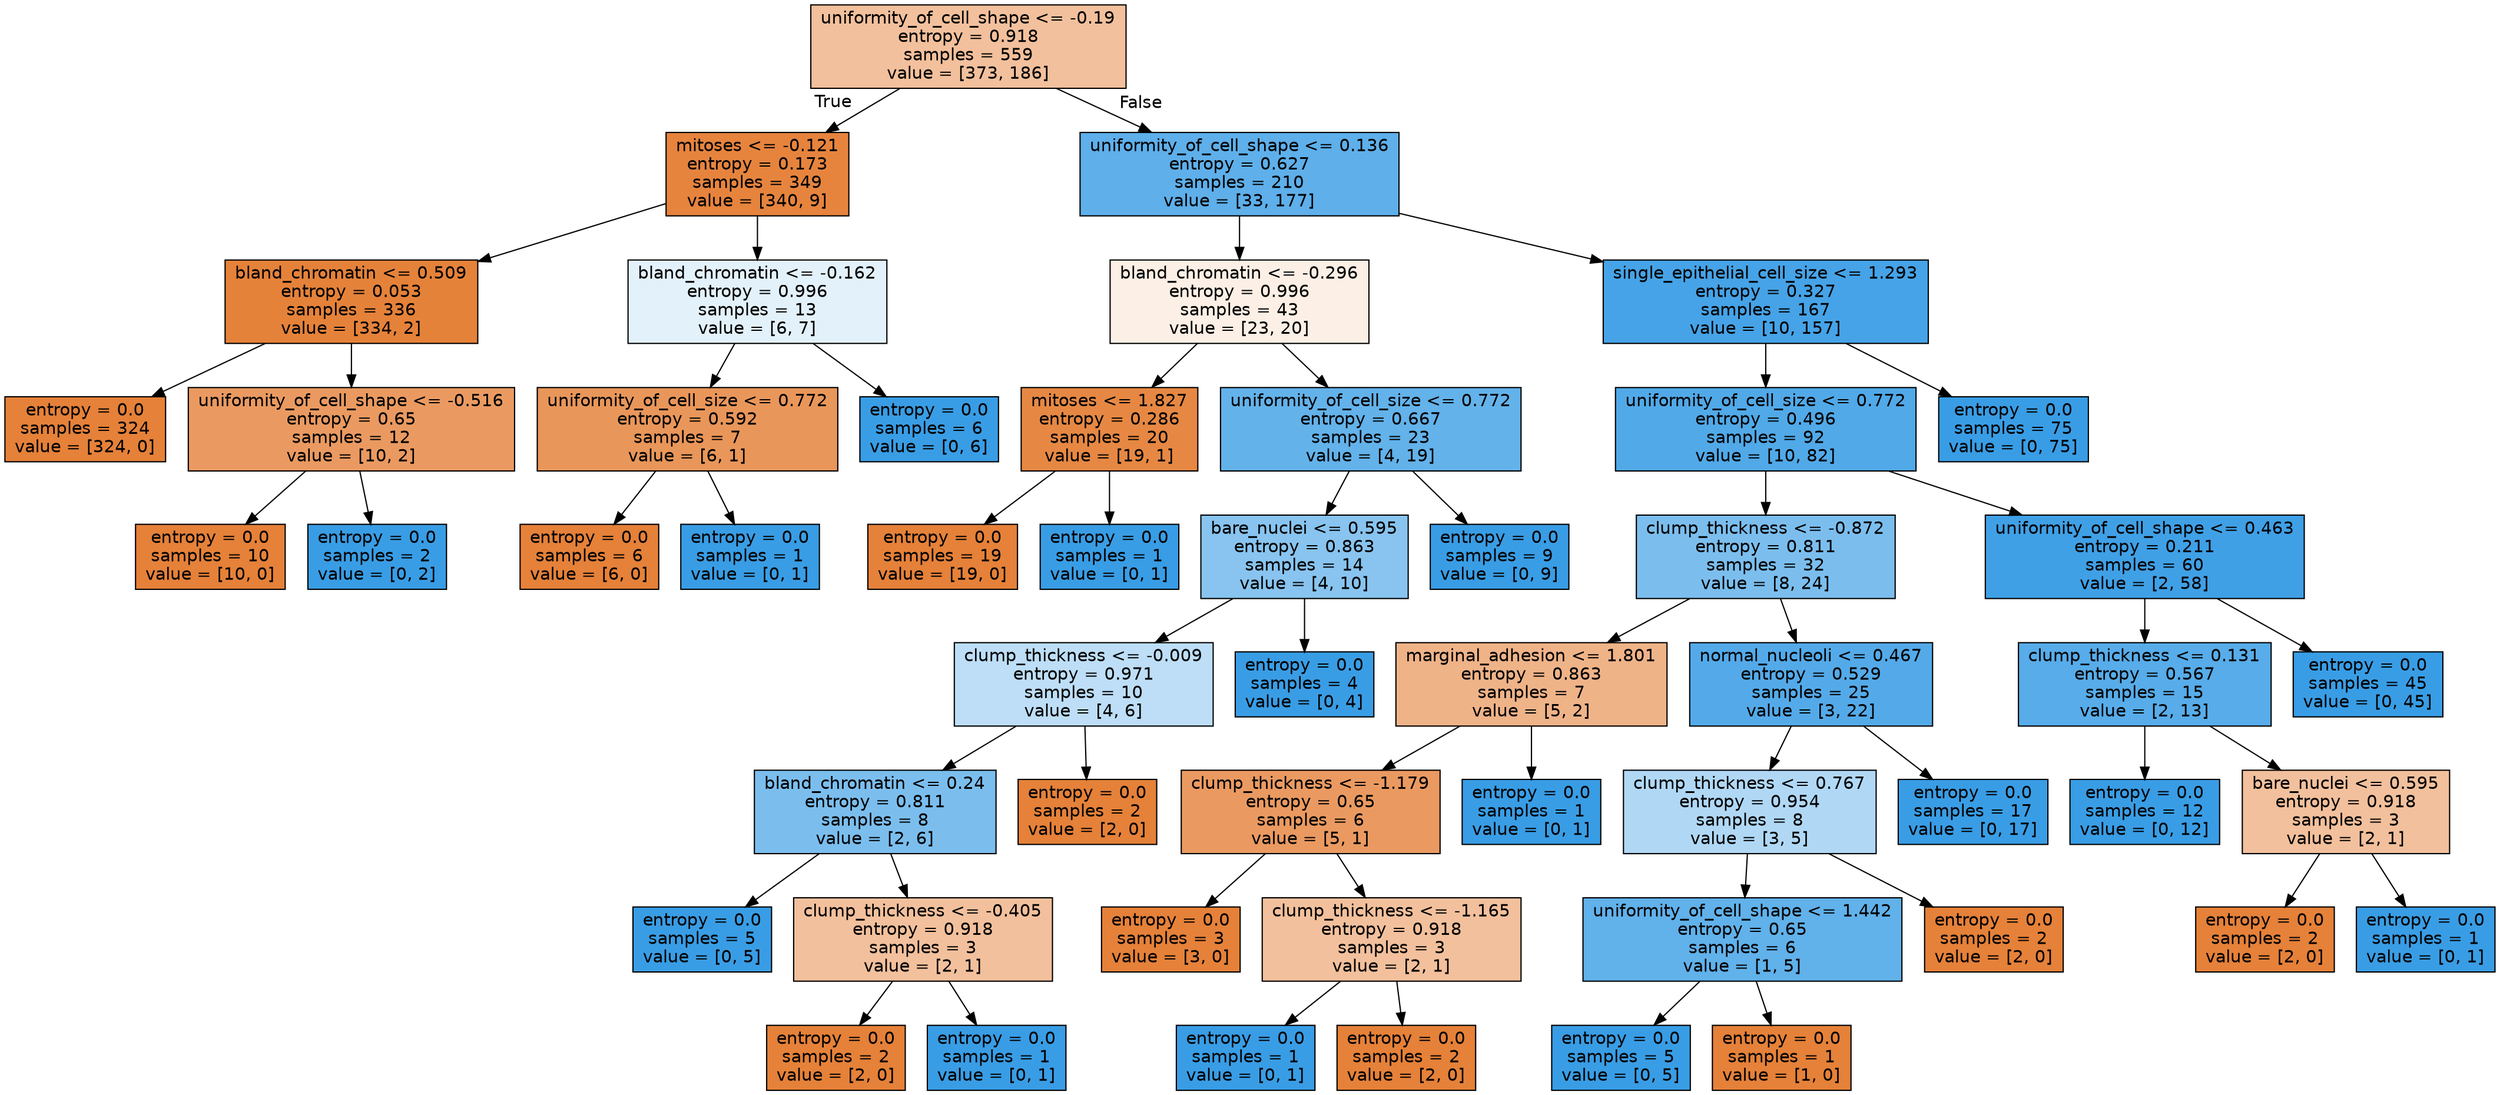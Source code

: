 digraph Tree {
node [shape=box, style="filled", color="black", fontname="helvetica"] ;
edge [fontname="helvetica"] ;
0 [label="uniformity_of_cell_shape <= -0.19\nentropy = 0.918\nsamples = 559\nvalue = [373, 186]", fillcolor="#f2c09c"] ;
1 [label="mitoses <= -0.121\nentropy = 0.173\nsamples = 349\nvalue = [340, 9]", fillcolor="#e6843e"] ;
0 -> 1 [labeldistance=2.5, labelangle=45, headlabel="True"] ;
2 [label="bland_chromatin <= 0.509\nentropy = 0.053\nsamples = 336\nvalue = [334, 2]", fillcolor="#e5823a"] ;
1 -> 2 ;
3 [label="entropy = 0.0\nsamples = 324\nvalue = [324, 0]", fillcolor="#e58139"] ;
2 -> 3 ;
4 [label="uniformity_of_cell_shape <= -0.516\nentropy = 0.65\nsamples = 12\nvalue = [10, 2]", fillcolor="#ea9a61"] ;
2 -> 4 ;
5 [label="entropy = 0.0\nsamples = 10\nvalue = [10, 0]", fillcolor="#e58139"] ;
4 -> 5 ;
6 [label="entropy = 0.0\nsamples = 2\nvalue = [0, 2]", fillcolor="#399de5"] ;
4 -> 6 ;
7 [label="bland_chromatin <= -0.162\nentropy = 0.996\nsamples = 13\nvalue = [6, 7]", fillcolor="#e3f1fb"] ;
1 -> 7 ;
8 [label="uniformity_of_cell_size <= 0.772\nentropy = 0.592\nsamples = 7\nvalue = [6, 1]", fillcolor="#e9965a"] ;
7 -> 8 ;
9 [label="entropy = 0.0\nsamples = 6\nvalue = [6, 0]", fillcolor="#e58139"] ;
8 -> 9 ;
10 [label="entropy = 0.0\nsamples = 1\nvalue = [0, 1]", fillcolor="#399de5"] ;
8 -> 10 ;
11 [label="entropy = 0.0\nsamples = 6\nvalue = [0, 6]", fillcolor="#399de5"] ;
7 -> 11 ;
12 [label="uniformity_of_cell_shape <= 0.136\nentropy = 0.627\nsamples = 210\nvalue = [33, 177]", fillcolor="#5eafea"] ;
0 -> 12 [labeldistance=2.5, labelangle=-45, headlabel="False"] ;
13 [label="bland_chromatin <= -0.296\nentropy = 0.996\nsamples = 43\nvalue = [23, 20]", fillcolor="#fcefe5"] ;
12 -> 13 ;
14 [label="mitoses <= 1.827\nentropy = 0.286\nsamples = 20\nvalue = [19, 1]", fillcolor="#e68843"] ;
13 -> 14 ;
15 [label="entropy = 0.0\nsamples = 19\nvalue = [19, 0]", fillcolor="#e58139"] ;
14 -> 15 ;
16 [label="entropy = 0.0\nsamples = 1\nvalue = [0, 1]", fillcolor="#399de5"] ;
14 -> 16 ;
17 [label="uniformity_of_cell_size <= 0.772\nentropy = 0.667\nsamples = 23\nvalue = [4, 19]", fillcolor="#63b2ea"] ;
13 -> 17 ;
18 [label="bare_nuclei <= 0.595\nentropy = 0.863\nsamples = 14\nvalue = [4, 10]", fillcolor="#88c4ef"] ;
17 -> 18 ;
19 [label="clump_thickness <= -0.009\nentropy = 0.971\nsamples = 10\nvalue = [4, 6]", fillcolor="#bddef6"] ;
18 -> 19 ;
20 [label="bland_chromatin <= 0.24\nentropy = 0.811\nsamples = 8\nvalue = [2, 6]", fillcolor="#7bbeee"] ;
19 -> 20 ;
21 [label="entropy = 0.0\nsamples = 5\nvalue = [0, 5]", fillcolor="#399de5"] ;
20 -> 21 ;
22 [label="clump_thickness <= -0.405\nentropy = 0.918\nsamples = 3\nvalue = [2, 1]", fillcolor="#f2c09c"] ;
20 -> 22 ;
23 [label="entropy = 0.0\nsamples = 2\nvalue = [2, 0]", fillcolor="#e58139"] ;
22 -> 23 ;
24 [label="entropy = 0.0\nsamples = 1\nvalue = [0, 1]", fillcolor="#399de5"] ;
22 -> 24 ;
25 [label="entropy = 0.0\nsamples = 2\nvalue = [2, 0]", fillcolor="#e58139"] ;
19 -> 25 ;
26 [label="entropy = 0.0\nsamples = 4\nvalue = [0, 4]", fillcolor="#399de5"] ;
18 -> 26 ;
27 [label="entropy = 0.0\nsamples = 9\nvalue = [0, 9]", fillcolor="#399de5"] ;
17 -> 27 ;
28 [label="single_epithelial_cell_size <= 1.293\nentropy = 0.327\nsamples = 167\nvalue = [10, 157]", fillcolor="#46a3e7"] ;
12 -> 28 ;
29 [label="uniformity_of_cell_size <= 0.772\nentropy = 0.496\nsamples = 92\nvalue = [10, 82]", fillcolor="#51a9e8"] ;
28 -> 29 ;
30 [label="clump_thickness <= -0.872\nentropy = 0.811\nsamples = 32\nvalue = [8, 24]", fillcolor="#7bbeee"] ;
29 -> 30 ;
31 [label="marginal_adhesion <= 1.801\nentropy = 0.863\nsamples = 7\nvalue = [5, 2]", fillcolor="#efb388"] ;
30 -> 31 ;
32 [label="clump_thickness <= -1.179\nentropy = 0.65\nsamples = 6\nvalue = [5, 1]", fillcolor="#ea9a61"] ;
31 -> 32 ;
33 [label="entropy = 0.0\nsamples = 3\nvalue = [3, 0]", fillcolor="#e58139"] ;
32 -> 33 ;
34 [label="clump_thickness <= -1.165\nentropy = 0.918\nsamples = 3\nvalue = [2, 1]", fillcolor="#f2c09c"] ;
32 -> 34 ;
35 [label="entropy = 0.0\nsamples = 1\nvalue = [0, 1]", fillcolor="#399de5"] ;
34 -> 35 ;
36 [label="entropy = 0.0\nsamples = 2\nvalue = [2, 0]", fillcolor="#e58139"] ;
34 -> 36 ;
37 [label="entropy = 0.0\nsamples = 1\nvalue = [0, 1]", fillcolor="#399de5"] ;
31 -> 37 ;
38 [label="normal_nucleoli <= 0.467\nentropy = 0.529\nsamples = 25\nvalue = [3, 22]", fillcolor="#54aae9"] ;
30 -> 38 ;
39 [label="clump_thickness <= 0.767\nentropy = 0.954\nsamples = 8\nvalue = [3, 5]", fillcolor="#b0d8f5"] ;
38 -> 39 ;
40 [label="uniformity_of_cell_shape <= 1.442\nentropy = 0.65\nsamples = 6\nvalue = [1, 5]", fillcolor="#61b1ea"] ;
39 -> 40 ;
41 [label="entropy = 0.0\nsamples = 5\nvalue = [0, 5]", fillcolor="#399de5"] ;
40 -> 41 ;
42 [label="entropy = 0.0\nsamples = 1\nvalue = [1, 0]", fillcolor="#e58139"] ;
40 -> 42 ;
43 [label="entropy = 0.0\nsamples = 2\nvalue = [2, 0]", fillcolor="#e58139"] ;
39 -> 43 ;
44 [label="entropy = 0.0\nsamples = 17\nvalue = [0, 17]", fillcolor="#399de5"] ;
38 -> 44 ;
45 [label="uniformity_of_cell_shape <= 0.463\nentropy = 0.211\nsamples = 60\nvalue = [2, 58]", fillcolor="#40a0e6"] ;
29 -> 45 ;
46 [label="clump_thickness <= 0.131\nentropy = 0.567\nsamples = 15\nvalue = [2, 13]", fillcolor="#57ace9"] ;
45 -> 46 ;
47 [label="entropy = 0.0\nsamples = 12\nvalue = [0, 12]", fillcolor="#399de5"] ;
46 -> 47 ;
48 [label="bare_nuclei <= 0.595\nentropy = 0.918\nsamples = 3\nvalue = [2, 1]", fillcolor="#f2c09c"] ;
46 -> 48 ;
49 [label="entropy = 0.0\nsamples = 2\nvalue = [2, 0]", fillcolor="#e58139"] ;
48 -> 49 ;
50 [label="entropy = 0.0\nsamples = 1\nvalue = [0, 1]", fillcolor="#399de5"] ;
48 -> 50 ;
51 [label="entropy = 0.0\nsamples = 45\nvalue = [0, 45]", fillcolor="#399de5"] ;
45 -> 51 ;
52 [label="entropy = 0.0\nsamples = 75\nvalue = [0, 75]", fillcolor="#399de5"] ;
28 -> 52 ;
}